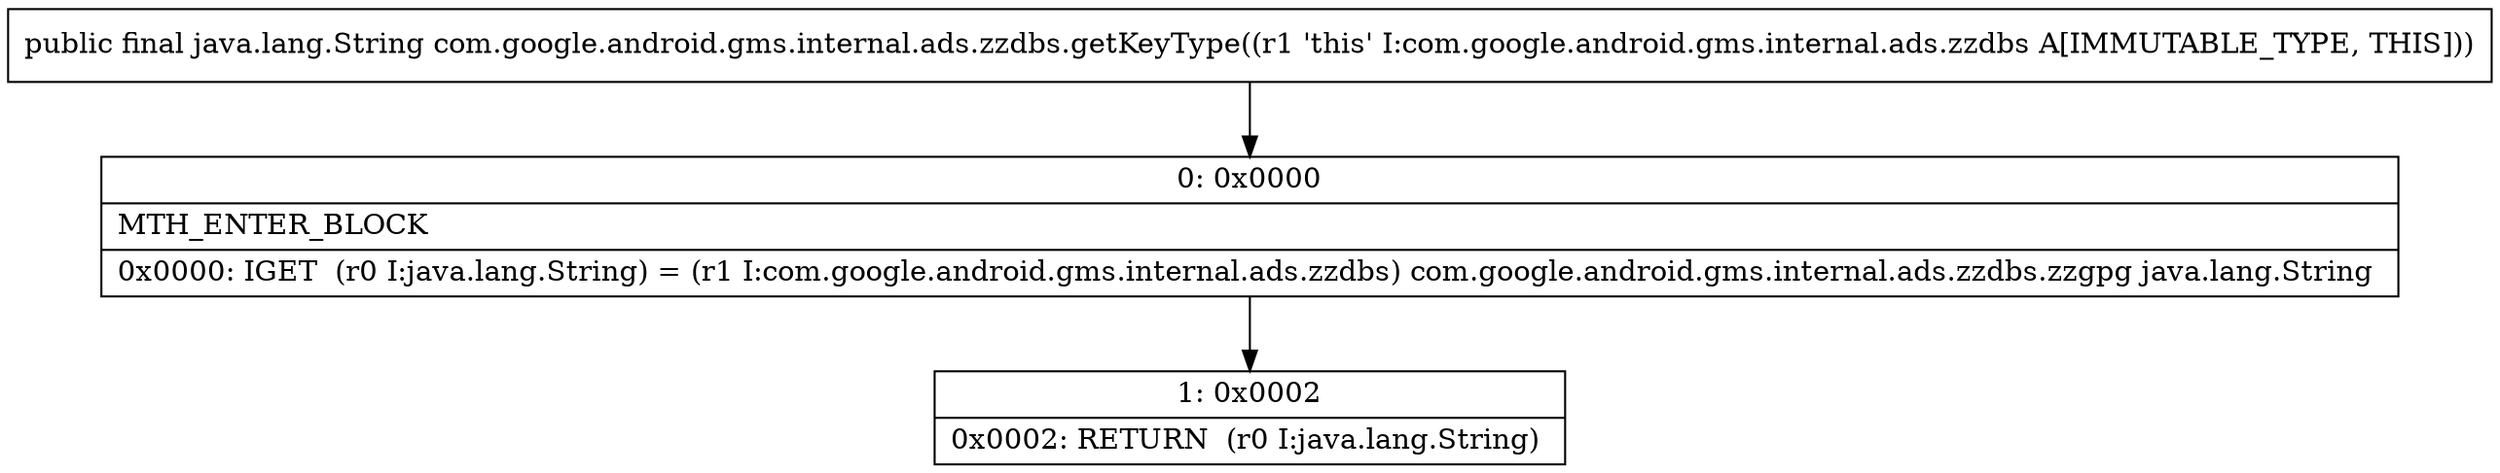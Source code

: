 digraph "CFG forcom.google.android.gms.internal.ads.zzdbs.getKeyType()Ljava\/lang\/String;" {
Node_0 [shape=record,label="{0\:\ 0x0000|MTH_ENTER_BLOCK\l|0x0000: IGET  (r0 I:java.lang.String) = (r1 I:com.google.android.gms.internal.ads.zzdbs) com.google.android.gms.internal.ads.zzdbs.zzgpg java.lang.String \l}"];
Node_1 [shape=record,label="{1\:\ 0x0002|0x0002: RETURN  (r0 I:java.lang.String) \l}"];
MethodNode[shape=record,label="{public final java.lang.String com.google.android.gms.internal.ads.zzdbs.getKeyType((r1 'this' I:com.google.android.gms.internal.ads.zzdbs A[IMMUTABLE_TYPE, THIS])) }"];
MethodNode -> Node_0;
Node_0 -> Node_1;
}

